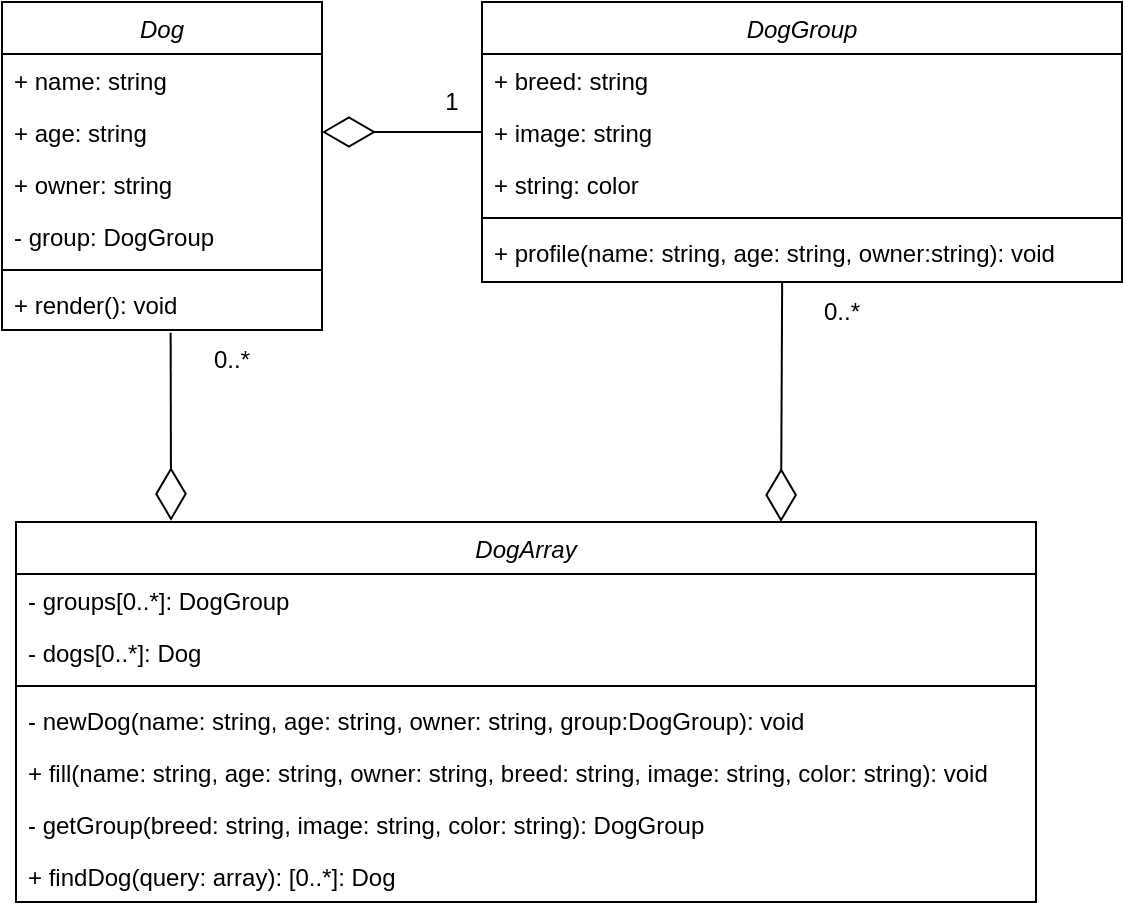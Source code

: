 <mxfile version="20.0.4" type="device"><diagram id="C5RBs43oDa-KdzZeNtuy" name="Page-1"><mxGraphModel dx="229" dy="595" grid="0" gridSize="10" guides="1" tooltips="1" connect="1" arrows="1" fold="1" page="1" pageScale="1" pageWidth="827" pageHeight="1169" math="0" shadow="0"><root><mxCell id="WIyWlLk6GJQsqaUBKTNV-0"/><mxCell id="WIyWlLk6GJQsqaUBKTNV-1" parent="WIyWlLk6GJQsqaUBKTNV-0"/><mxCell id="-Ie2-0JcDdkM2DrIyifj-0" value="Dog" style="swimlane;fontStyle=2;align=center;verticalAlign=top;childLayout=stackLayout;horizontal=1;startSize=26;horizontalStack=0;resizeParent=1;resizeLast=0;collapsible=1;marginBottom=0;rounded=0;shadow=0;strokeWidth=1;" vertex="1" parent="WIyWlLk6GJQsqaUBKTNV-1"><mxGeometry x="990" y="80" width="160" height="164" as="geometry"><mxRectangle x="230" y="140" width="160" height="26" as="alternateBounds"/></mxGeometry></mxCell><mxCell id="-Ie2-0JcDdkM2DrIyifj-1" value="+ name: string" style="text;align=left;verticalAlign=top;spacingLeft=4;spacingRight=4;overflow=hidden;rotatable=0;points=[[0,0.5],[1,0.5]];portConstraint=eastwest;" vertex="1" parent="-Ie2-0JcDdkM2DrIyifj-0"><mxGeometry y="26" width="160" height="26" as="geometry"/></mxCell><mxCell id="-Ie2-0JcDdkM2DrIyifj-2" value="+ age: string" style="text;align=left;verticalAlign=top;spacingLeft=4;spacingRight=4;overflow=hidden;rotatable=0;points=[[0,0.5],[1,0.5]];portConstraint=eastwest;rounded=0;shadow=0;html=0;" vertex="1" parent="-Ie2-0JcDdkM2DrIyifj-0"><mxGeometry y="52" width="160" height="26" as="geometry"/></mxCell><mxCell id="-Ie2-0JcDdkM2DrIyifj-3" value="+ owner: string" style="text;align=left;verticalAlign=top;spacingLeft=4;spacingRight=4;overflow=hidden;rotatable=0;points=[[0,0.5],[1,0.5]];portConstraint=eastwest;rounded=0;shadow=0;html=0;" vertex="1" parent="-Ie2-0JcDdkM2DrIyifj-0"><mxGeometry y="78" width="160" height="26" as="geometry"/></mxCell><mxCell id="-Ie2-0JcDdkM2DrIyifj-6" value="- group: DogGroup" style="text;align=left;verticalAlign=top;spacingLeft=4;spacingRight=4;overflow=hidden;rotatable=0;points=[[0,0.5],[1,0.5]];portConstraint=eastwest;rounded=0;shadow=0;html=0;" vertex="1" parent="-Ie2-0JcDdkM2DrIyifj-0"><mxGeometry y="104" width="160" height="26" as="geometry"/></mxCell><mxCell id="-Ie2-0JcDdkM2DrIyifj-4" value="" style="line;html=1;strokeWidth=1;align=left;verticalAlign=middle;spacingTop=-1;spacingLeft=3;spacingRight=3;rotatable=0;labelPosition=right;points=[];portConstraint=eastwest;" vertex="1" parent="-Ie2-0JcDdkM2DrIyifj-0"><mxGeometry y="130" width="160" height="8" as="geometry"/></mxCell><mxCell id="-Ie2-0JcDdkM2DrIyifj-5" value="+ render(): void" style="text;align=left;verticalAlign=top;spacingLeft=4;spacingRight=4;overflow=hidden;rotatable=0;points=[[0,0.5],[1,0.5]];portConstraint=eastwest;" vertex="1" parent="-Ie2-0JcDdkM2DrIyifj-0"><mxGeometry y="138" width="160" height="26" as="geometry"/></mxCell><mxCell id="-Ie2-0JcDdkM2DrIyifj-7" value="DogGroup" style="swimlane;fontStyle=2;align=center;verticalAlign=top;childLayout=stackLayout;horizontal=1;startSize=26;horizontalStack=0;resizeParent=1;resizeLast=0;collapsible=1;marginBottom=0;rounded=0;shadow=0;strokeWidth=1;" vertex="1" parent="WIyWlLk6GJQsqaUBKTNV-1"><mxGeometry x="1230" y="80" width="320" height="140" as="geometry"><mxRectangle x="230" y="140" width="160" height="26" as="alternateBounds"/></mxGeometry></mxCell><mxCell id="-Ie2-0JcDdkM2DrIyifj-8" value="+ breed: string" style="text;align=left;verticalAlign=top;spacingLeft=4;spacingRight=4;overflow=hidden;rotatable=0;points=[[0,0.5],[1,0.5]];portConstraint=eastwest;" vertex="1" parent="-Ie2-0JcDdkM2DrIyifj-7"><mxGeometry y="26" width="320" height="26" as="geometry"/></mxCell><mxCell id="-Ie2-0JcDdkM2DrIyifj-9" value="+ image: string" style="text;align=left;verticalAlign=top;spacingLeft=4;spacingRight=4;overflow=hidden;rotatable=0;points=[[0,0.5],[1,0.5]];portConstraint=eastwest;rounded=0;shadow=0;html=0;" vertex="1" parent="-Ie2-0JcDdkM2DrIyifj-7"><mxGeometry y="52" width="320" height="26" as="geometry"/></mxCell><mxCell id="-Ie2-0JcDdkM2DrIyifj-10" value="+ string: color" style="text;align=left;verticalAlign=top;spacingLeft=4;spacingRight=4;overflow=hidden;rotatable=0;points=[[0,0.5],[1,0.5]];portConstraint=eastwest;rounded=0;shadow=0;html=0;" vertex="1" parent="-Ie2-0JcDdkM2DrIyifj-7"><mxGeometry y="78" width="320" height="26" as="geometry"/></mxCell><mxCell id="-Ie2-0JcDdkM2DrIyifj-12" value="" style="line;html=1;strokeWidth=1;align=left;verticalAlign=middle;spacingTop=-1;spacingLeft=3;spacingRight=3;rotatable=0;labelPosition=right;points=[];portConstraint=eastwest;" vertex="1" parent="-Ie2-0JcDdkM2DrIyifj-7"><mxGeometry y="104" width="320" height="8" as="geometry"/></mxCell><mxCell id="-Ie2-0JcDdkM2DrIyifj-13" value="+ profile(name: string, age: string, owner:string): void" style="text;align=left;verticalAlign=top;spacingLeft=4;spacingRight=4;overflow=hidden;rotatable=0;points=[[0,0.5],[1,0.5]];portConstraint=eastwest;" vertex="1" parent="-Ie2-0JcDdkM2DrIyifj-7"><mxGeometry y="112" width="320" height="26" as="geometry"/></mxCell><mxCell id="-Ie2-0JcDdkM2DrIyifj-14" value="DogArray" style="swimlane;fontStyle=2;align=center;verticalAlign=top;childLayout=stackLayout;horizontal=1;startSize=26;horizontalStack=0;resizeParent=1;resizeLast=0;collapsible=1;marginBottom=0;rounded=0;shadow=0;strokeWidth=1;" vertex="1" parent="WIyWlLk6GJQsqaUBKTNV-1"><mxGeometry x="997" y="340" width="510" height="190" as="geometry"><mxRectangle x="230" y="140" width="160" height="26" as="alternateBounds"/></mxGeometry></mxCell><mxCell id="-Ie2-0JcDdkM2DrIyifj-15" value="- groups[0..*]: DogGroup" style="text;align=left;verticalAlign=top;spacingLeft=4;spacingRight=4;overflow=hidden;rotatable=0;points=[[0,0.5],[1,0.5]];portConstraint=eastwest;" vertex="1" parent="-Ie2-0JcDdkM2DrIyifj-14"><mxGeometry y="26" width="510" height="26" as="geometry"/></mxCell><mxCell id="-Ie2-0JcDdkM2DrIyifj-16" value="- dogs[0..*]: Dog " style="text;align=left;verticalAlign=top;spacingLeft=4;spacingRight=4;overflow=hidden;rotatable=0;points=[[0,0.5],[1,0.5]];portConstraint=eastwest;rounded=0;shadow=0;html=0;" vertex="1" parent="-Ie2-0JcDdkM2DrIyifj-14"><mxGeometry y="52" width="510" height="26" as="geometry"/></mxCell><mxCell id="-Ie2-0JcDdkM2DrIyifj-19" value="" style="line;html=1;strokeWidth=1;align=left;verticalAlign=middle;spacingTop=-1;spacingLeft=3;spacingRight=3;rotatable=0;labelPosition=right;points=[];portConstraint=eastwest;" vertex="1" parent="-Ie2-0JcDdkM2DrIyifj-14"><mxGeometry y="78" width="510" height="8" as="geometry"/></mxCell><mxCell id="-Ie2-0JcDdkM2DrIyifj-20" value="- newDog(name: string, age: string, owner: string, group:DogGroup): void" style="text;align=left;verticalAlign=top;spacingLeft=4;spacingRight=4;overflow=hidden;rotatable=0;points=[[0,0.5],[1,0.5]];portConstraint=eastwest;" vertex="1" parent="-Ie2-0JcDdkM2DrIyifj-14"><mxGeometry y="86" width="510" height="26" as="geometry"/></mxCell><mxCell id="-Ie2-0JcDdkM2DrIyifj-24" value="+ fill(name: string, age: string, owner: string, breed: string, image: string, color: string): void" style="text;align=left;verticalAlign=top;spacingLeft=4;spacingRight=4;overflow=hidden;rotatable=0;points=[[0,0.5],[1,0.5]];portConstraint=eastwest;" vertex="1" parent="-Ie2-0JcDdkM2DrIyifj-14"><mxGeometry y="112" width="510" height="26" as="geometry"/></mxCell><mxCell id="-Ie2-0JcDdkM2DrIyifj-23" value="- getGroup(breed: string, image: string, color: string): DogGroup" style="text;align=left;verticalAlign=top;spacingLeft=4;spacingRight=4;overflow=hidden;rotatable=0;points=[[0,0.5],[1,0.5]];portConstraint=eastwest;" vertex="1" parent="-Ie2-0JcDdkM2DrIyifj-14"><mxGeometry y="138" width="510" height="26" as="geometry"/></mxCell><mxCell id="-Ie2-0JcDdkM2DrIyifj-22" value="+ findDog(query: array): [0..*]: Dog" style="text;align=left;verticalAlign=top;spacingLeft=4;spacingRight=4;overflow=hidden;rotatable=0;points=[[0,0.5],[1,0.5]];portConstraint=eastwest;" vertex="1" parent="-Ie2-0JcDdkM2DrIyifj-14"><mxGeometry y="164" width="510" height="26" as="geometry"/></mxCell><mxCell id="-Ie2-0JcDdkM2DrIyifj-31" value="0..*" style="text;html=1;strokeColor=none;fillColor=none;align=center;verticalAlign=middle;whiteSpace=wrap;rounded=0;" vertex="1" parent="WIyWlLk6GJQsqaUBKTNV-1"><mxGeometry x="1075" y="244" width="60" height="30" as="geometry"/></mxCell><mxCell id="-Ie2-0JcDdkM2DrIyifj-32" value="0..*" style="text;html=1;strokeColor=none;fillColor=none;align=center;verticalAlign=middle;whiteSpace=wrap;rounded=0;" vertex="1" parent="WIyWlLk6GJQsqaUBKTNV-1"><mxGeometry x="1380" y="220" width="60" height="30" as="geometry"/></mxCell><mxCell id="-Ie2-0JcDdkM2DrIyifj-33" value="" style="endArrow=diamondThin;endFill=0;endSize=24;html=1;rounded=0;exitX=0.469;exitY=1.077;exitDx=0;exitDy=0;exitPerimeter=0;entryX=0.75;entryY=0;entryDx=0;entryDy=0;" edge="1" parent="WIyWlLk6GJQsqaUBKTNV-1" source="-Ie2-0JcDdkM2DrIyifj-13" target="-Ie2-0JcDdkM2DrIyifj-14"><mxGeometry width="160" relative="1" as="geometry"><mxPoint x="1580" y="360" as="sourcePoint"/><mxPoint x="1430" y="260" as="targetPoint"/></mxGeometry></mxCell><mxCell id="-Ie2-0JcDdkM2DrIyifj-34" value="" style="endArrow=diamondThin;endFill=0;endSize=24;html=1;rounded=0;exitX=0.527;exitY=1.053;exitDx=0;exitDy=0;exitPerimeter=0;entryX=0.152;entryY=-0.003;entryDx=0;entryDy=0;entryPerimeter=0;" edge="1" parent="WIyWlLk6GJQsqaUBKTNV-1" source="-Ie2-0JcDdkM2DrIyifj-5" target="-Ie2-0JcDdkM2DrIyifj-14"><mxGeometry width="160" relative="1" as="geometry"><mxPoint x="1080.58" y="260.002" as="sourcePoint"/><mxPoint x="1080" y="380" as="targetPoint"/></mxGeometry></mxCell><mxCell id="-Ie2-0JcDdkM2DrIyifj-35" value="" style="endArrow=diamondThin;endFill=0;endSize=24;html=1;rounded=0;exitX=0;exitY=0.5;exitDx=0;exitDy=0;entryX=1;entryY=0.5;entryDx=0;entryDy=0;" edge="1" parent="WIyWlLk6GJQsqaUBKTNV-1" source="-Ie2-0JcDdkM2DrIyifj-9" target="-Ie2-0JcDdkM2DrIyifj-2"><mxGeometry width="160" relative="1" as="geometry"><mxPoint x="1190.58" y="175.002" as="sourcePoint"/><mxPoint x="1190" y="295" as="targetPoint"/></mxGeometry></mxCell><mxCell id="-Ie2-0JcDdkM2DrIyifj-36" value="1" style="text;html=1;strokeColor=none;fillColor=none;align=center;verticalAlign=middle;whiteSpace=wrap;rounded=0;" vertex="1" parent="WIyWlLk6GJQsqaUBKTNV-1"><mxGeometry x="1200" y="115" width="30" height="30" as="geometry"/></mxCell></root></mxGraphModel></diagram></mxfile>